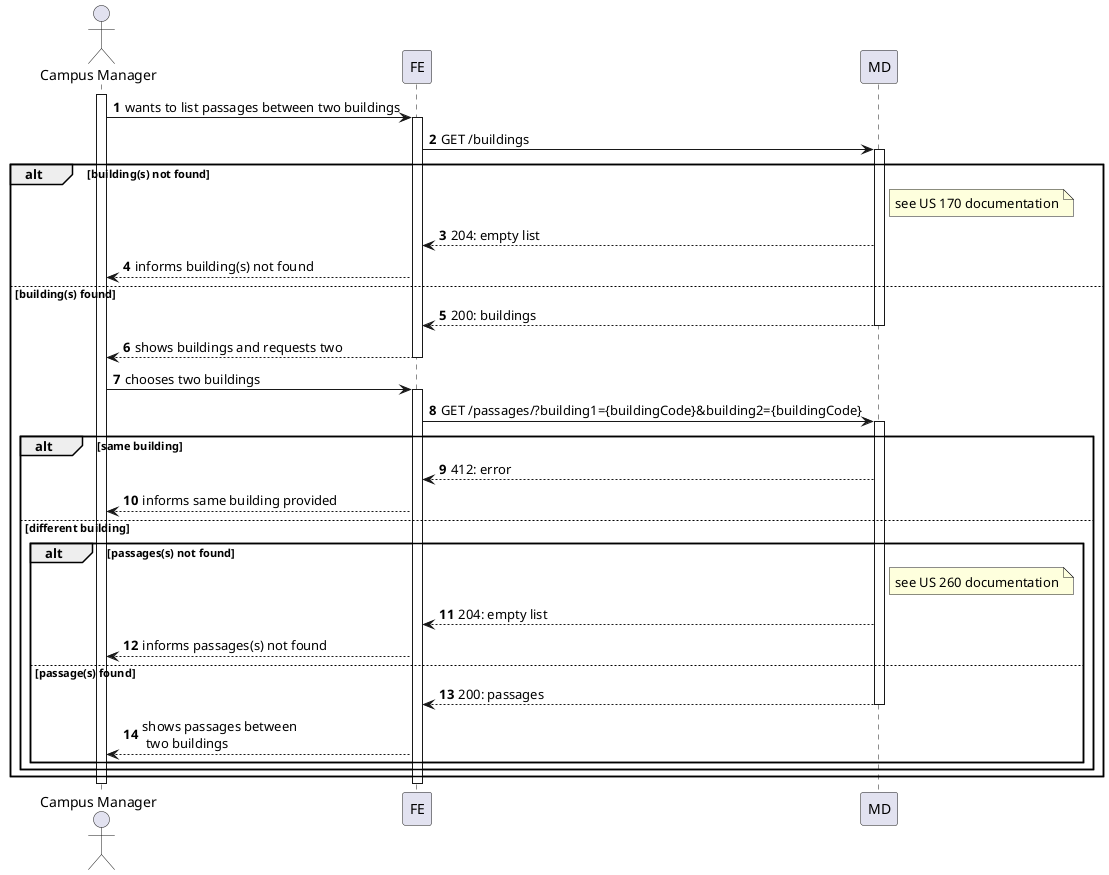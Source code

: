 @startuml
autonumber

actor "Campus Manager" as usr

participant "FE" as ui
participant "MD" as md

activate usr
    usr -> ui : wants to list passages between two buildings
    activate ui

        ui -> md : GET /buildings
        alt building(s) not found
            activate md
            note right of md : see US 170 documentation
                md --> ui : 204: empty list

            ui --> usr : informs building(s) not found

        else building(s) found
            md --> ui : 200: buildings

            deactivate md
            ui --> usr : shows buildings and requests two
    deactivate ui

    usr -> ui : chooses two buildings
    activate ui
        ui -> md : GET /passages/?building1={buildingCode}&building2={buildingCode}
        activate md


        alt same building
            md --> ui : 412: error
            ui --> usr: informs same building provided
        else different building

        alt passages(s) not found
                note right of md : see US 260 documentation
                md --> ui: 204: empty list

            ui --> usr : informs passages(s) not found
        else passage(s) found
            md --> ui : 200: passages

            deactivate md
            ui --> usr : shows passages between\n two buildings
            end
        end
    end
    deactivate ui
deactivate usr

@enduml
